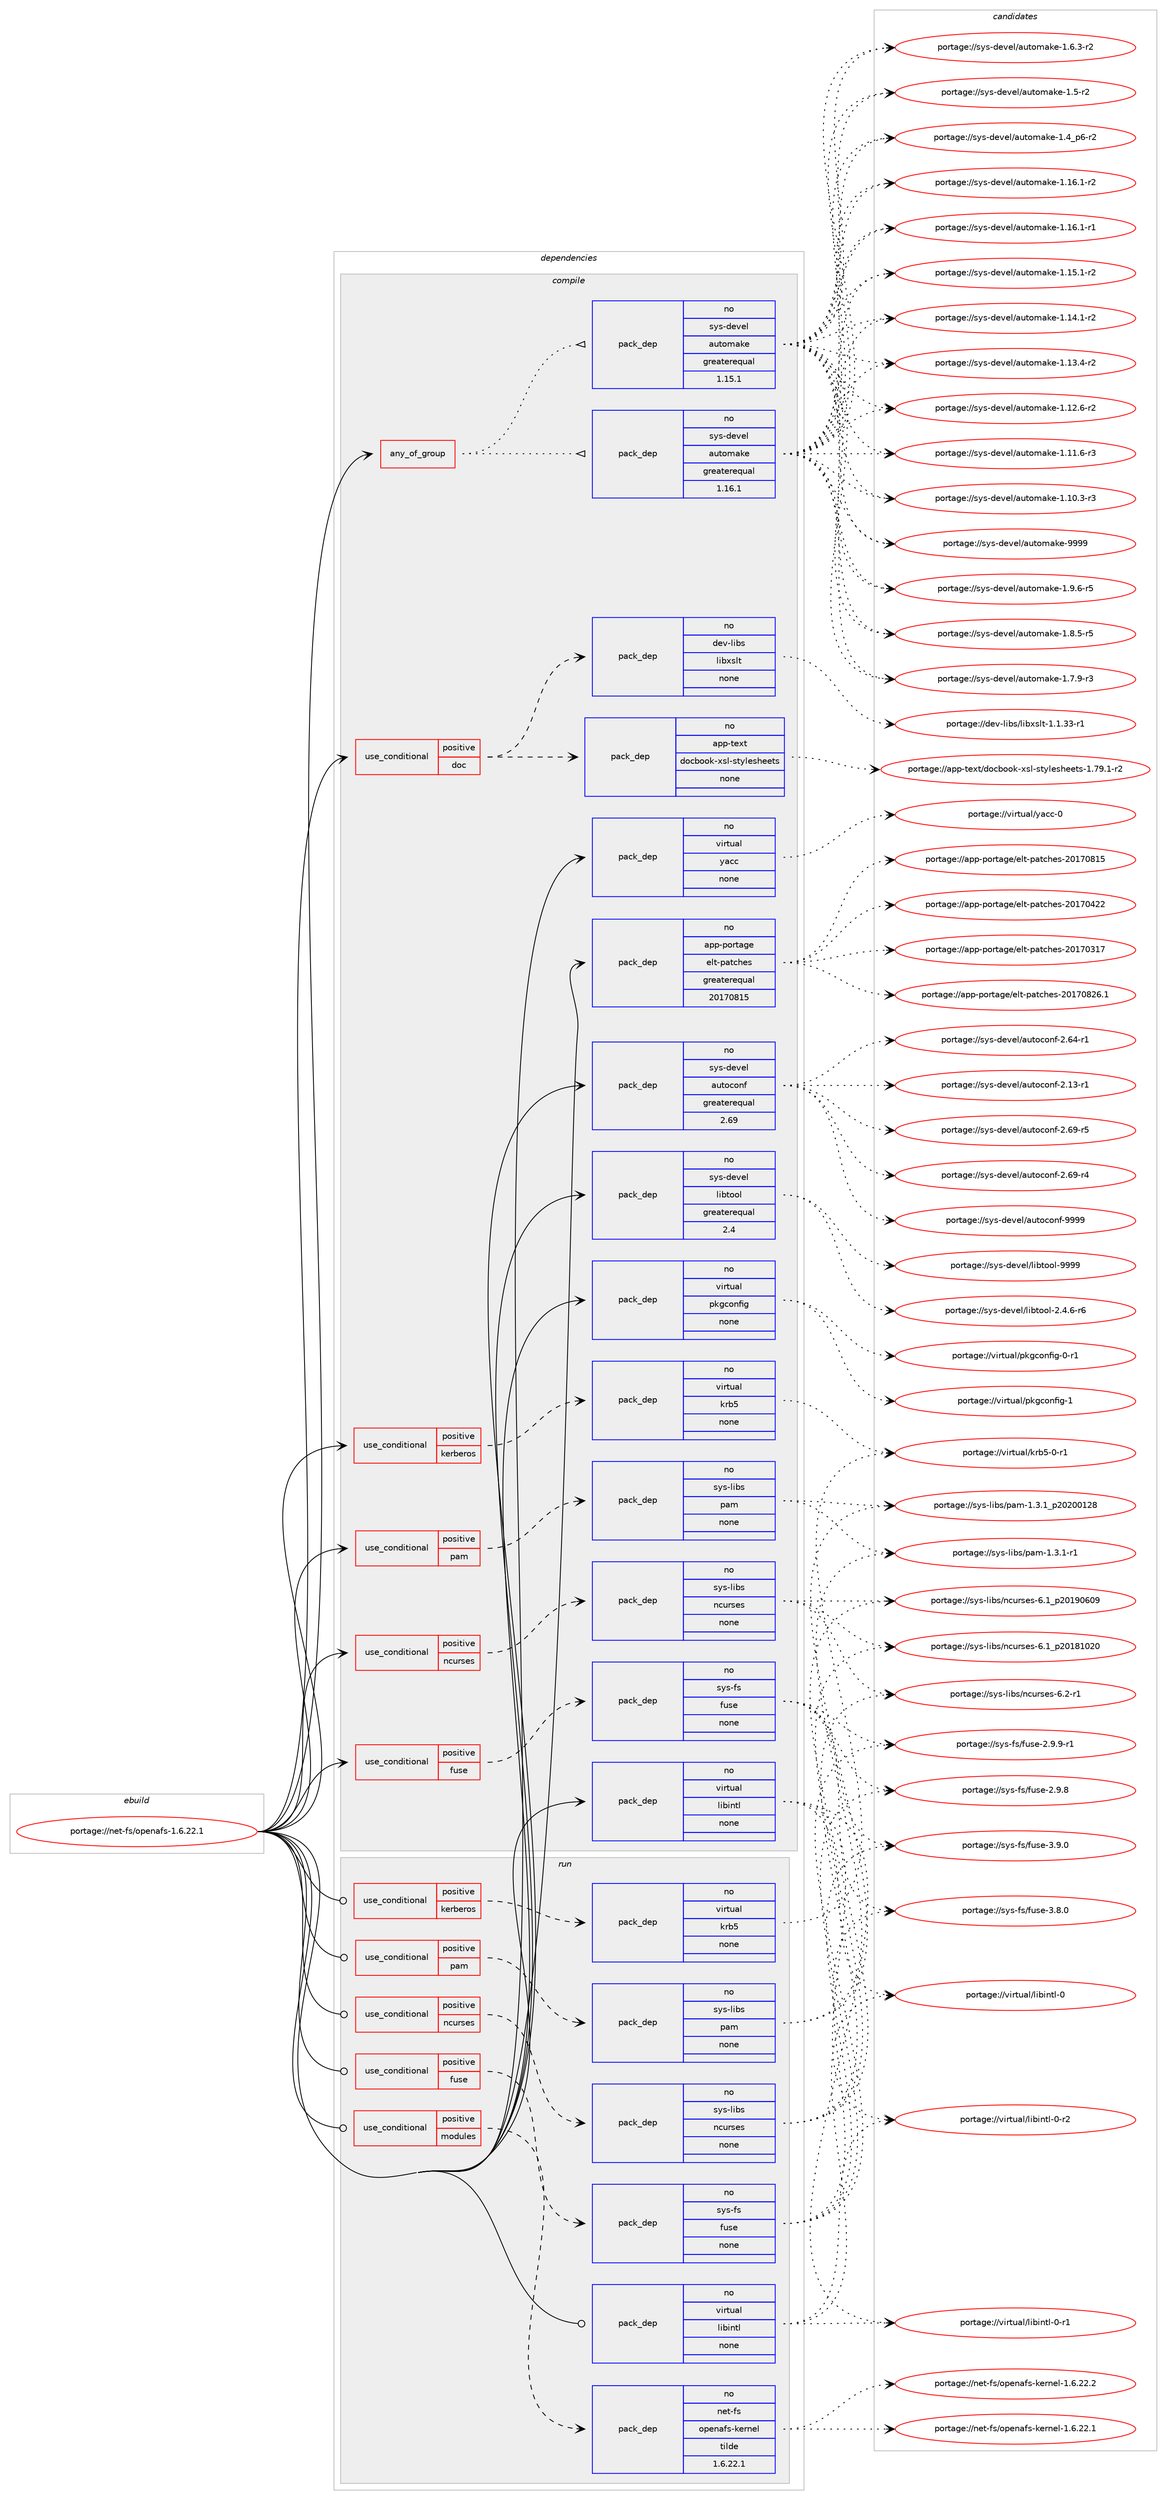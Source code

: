 digraph prolog {

# *************
# Graph options
# *************

newrank=true;
concentrate=true;
compound=true;
graph [rankdir=LR,fontname=Helvetica,fontsize=10,ranksep=1.5];#, ranksep=2.5, nodesep=0.2];
edge  [arrowhead=vee];
node  [fontname=Helvetica,fontsize=10];

# **********
# The ebuild
# **********

subgraph cluster_leftcol {
color=gray;
rank=same;
label=<<i>ebuild</i>>;
id [label="portage://net-fs/openafs-1.6.22.1", color=red, width=4, href="../net-fs/openafs-1.6.22.1.svg"];
}

# ****************
# The dependencies
# ****************

subgraph cluster_midcol {
color=gray;
label=<<i>dependencies</i>>;
subgraph cluster_compile {
fillcolor="#eeeeee";
style=filled;
label=<<i>compile</i>>;
subgraph any1237 {
dependency64011 [label=<<TABLE BORDER="0" CELLBORDER="1" CELLSPACING="0" CELLPADDING="4"><TR><TD CELLPADDING="10">any_of_group</TD></TR></TABLE>>, shape=none, color=red];subgraph pack49706 {
dependency64012 [label=<<TABLE BORDER="0" CELLBORDER="1" CELLSPACING="0" CELLPADDING="4" WIDTH="220"><TR><TD ROWSPAN="6" CELLPADDING="30">pack_dep</TD></TR><TR><TD WIDTH="110">no</TD></TR><TR><TD>sys-devel</TD></TR><TR><TD>automake</TD></TR><TR><TD>greaterequal</TD></TR><TR><TD>1.16.1</TD></TR></TABLE>>, shape=none, color=blue];
}
dependency64011:e -> dependency64012:w [weight=20,style="dotted",arrowhead="oinv"];
subgraph pack49707 {
dependency64013 [label=<<TABLE BORDER="0" CELLBORDER="1" CELLSPACING="0" CELLPADDING="4" WIDTH="220"><TR><TD ROWSPAN="6" CELLPADDING="30">pack_dep</TD></TR><TR><TD WIDTH="110">no</TD></TR><TR><TD>sys-devel</TD></TR><TR><TD>automake</TD></TR><TR><TD>greaterequal</TD></TR><TR><TD>1.15.1</TD></TR></TABLE>>, shape=none, color=blue];
}
dependency64011:e -> dependency64013:w [weight=20,style="dotted",arrowhead="oinv"];
}
id:e -> dependency64011:w [weight=20,style="solid",arrowhead="vee"];
subgraph cond13047 {
dependency64014 [label=<<TABLE BORDER="0" CELLBORDER="1" CELLSPACING="0" CELLPADDING="4"><TR><TD ROWSPAN="3" CELLPADDING="10">use_conditional</TD></TR><TR><TD>positive</TD></TR><TR><TD>doc</TD></TR></TABLE>>, shape=none, color=red];
subgraph pack49708 {
dependency64015 [label=<<TABLE BORDER="0" CELLBORDER="1" CELLSPACING="0" CELLPADDING="4" WIDTH="220"><TR><TD ROWSPAN="6" CELLPADDING="30">pack_dep</TD></TR><TR><TD WIDTH="110">no</TD></TR><TR><TD>app-text</TD></TR><TR><TD>docbook-xsl-stylesheets</TD></TR><TR><TD>none</TD></TR><TR><TD></TD></TR></TABLE>>, shape=none, color=blue];
}
dependency64014:e -> dependency64015:w [weight=20,style="dashed",arrowhead="vee"];
subgraph pack49709 {
dependency64016 [label=<<TABLE BORDER="0" CELLBORDER="1" CELLSPACING="0" CELLPADDING="4" WIDTH="220"><TR><TD ROWSPAN="6" CELLPADDING="30">pack_dep</TD></TR><TR><TD WIDTH="110">no</TD></TR><TR><TD>dev-libs</TD></TR><TR><TD>libxslt</TD></TR><TR><TD>none</TD></TR><TR><TD></TD></TR></TABLE>>, shape=none, color=blue];
}
dependency64014:e -> dependency64016:w [weight=20,style="dashed",arrowhead="vee"];
}
id:e -> dependency64014:w [weight=20,style="solid",arrowhead="vee"];
subgraph cond13048 {
dependency64017 [label=<<TABLE BORDER="0" CELLBORDER="1" CELLSPACING="0" CELLPADDING="4"><TR><TD ROWSPAN="3" CELLPADDING="10">use_conditional</TD></TR><TR><TD>positive</TD></TR><TR><TD>fuse</TD></TR></TABLE>>, shape=none, color=red];
subgraph pack49710 {
dependency64018 [label=<<TABLE BORDER="0" CELLBORDER="1" CELLSPACING="0" CELLPADDING="4" WIDTH="220"><TR><TD ROWSPAN="6" CELLPADDING="30">pack_dep</TD></TR><TR><TD WIDTH="110">no</TD></TR><TR><TD>sys-fs</TD></TR><TR><TD>fuse</TD></TR><TR><TD>none</TD></TR><TR><TD></TD></TR></TABLE>>, shape=none, color=blue];
}
dependency64017:e -> dependency64018:w [weight=20,style="dashed",arrowhead="vee"];
}
id:e -> dependency64017:w [weight=20,style="solid",arrowhead="vee"];
subgraph cond13049 {
dependency64019 [label=<<TABLE BORDER="0" CELLBORDER="1" CELLSPACING="0" CELLPADDING="4"><TR><TD ROWSPAN="3" CELLPADDING="10">use_conditional</TD></TR><TR><TD>positive</TD></TR><TR><TD>kerberos</TD></TR></TABLE>>, shape=none, color=red];
subgraph pack49711 {
dependency64020 [label=<<TABLE BORDER="0" CELLBORDER="1" CELLSPACING="0" CELLPADDING="4" WIDTH="220"><TR><TD ROWSPAN="6" CELLPADDING="30">pack_dep</TD></TR><TR><TD WIDTH="110">no</TD></TR><TR><TD>virtual</TD></TR><TR><TD>krb5</TD></TR><TR><TD>none</TD></TR><TR><TD></TD></TR></TABLE>>, shape=none, color=blue];
}
dependency64019:e -> dependency64020:w [weight=20,style="dashed",arrowhead="vee"];
}
id:e -> dependency64019:w [weight=20,style="solid",arrowhead="vee"];
subgraph cond13050 {
dependency64021 [label=<<TABLE BORDER="0" CELLBORDER="1" CELLSPACING="0" CELLPADDING="4"><TR><TD ROWSPAN="3" CELLPADDING="10">use_conditional</TD></TR><TR><TD>positive</TD></TR><TR><TD>ncurses</TD></TR></TABLE>>, shape=none, color=red];
subgraph pack49712 {
dependency64022 [label=<<TABLE BORDER="0" CELLBORDER="1" CELLSPACING="0" CELLPADDING="4" WIDTH="220"><TR><TD ROWSPAN="6" CELLPADDING="30">pack_dep</TD></TR><TR><TD WIDTH="110">no</TD></TR><TR><TD>sys-libs</TD></TR><TR><TD>ncurses</TD></TR><TR><TD>none</TD></TR><TR><TD></TD></TR></TABLE>>, shape=none, color=blue];
}
dependency64021:e -> dependency64022:w [weight=20,style="dashed",arrowhead="vee"];
}
id:e -> dependency64021:w [weight=20,style="solid",arrowhead="vee"];
subgraph cond13051 {
dependency64023 [label=<<TABLE BORDER="0" CELLBORDER="1" CELLSPACING="0" CELLPADDING="4"><TR><TD ROWSPAN="3" CELLPADDING="10">use_conditional</TD></TR><TR><TD>positive</TD></TR><TR><TD>pam</TD></TR></TABLE>>, shape=none, color=red];
subgraph pack49713 {
dependency64024 [label=<<TABLE BORDER="0" CELLBORDER="1" CELLSPACING="0" CELLPADDING="4" WIDTH="220"><TR><TD ROWSPAN="6" CELLPADDING="30">pack_dep</TD></TR><TR><TD WIDTH="110">no</TD></TR><TR><TD>sys-libs</TD></TR><TR><TD>pam</TD></TR><TR><TD>none</TD></TR><TR><TD></TD></TR></TABLE>>, shape=none, color=blue];
}
dependency64023:e -> dependency64024:w [weight=20,style="dashed",arrowhead="vee"];
}
id:e -> dependency64023:w [weight=20,style="solid",arrowhead="vee"];
subgraph pack49714 {
dependency64025 [label=<<TABLE BORDER="0" CELLBORDER="1" CELLSPACING="0" CELLPADDING="4" WIDTH="220"><TR><TD ROWSPAN="6" CELLPADDING="30">pack_dep</TD></TR><TR><TD WIDTH="110">no</TD></TR><TR><TD>app-portage</TD></TR><TR><TD>elt-patches</TD></TR><TR><TD>greaterequal</TD></TR><TR><TD>20170815</TD></TR></TABLE>>, shape=none, color=blue];
}
id:e -> dependency64025:w [weight=20,style="solid",arrowhead="vee"];
subgraph pack49715 {
dependency64026 [label=<<TABLE BORDER="0" CELLBORDER="1" CELLSPACING="0" CELLPADDING="4" WIDTH="220"><TR><TD ROWSPAN="6" CELLPADDING="30">pack_dep</TD></TR><TR><TD WIDTH="110">no</TD></TR><TR><TD>sys-devel</TD></TR><TR><TD>autoconf</TD></TR><TR><TD>greaterequal</TD></TR><TR><TD>2.69</TD></TR></TABLE>>, shape=none, color=blue];
}
id:e -> dependency64026:w [weight=20,style="solid",arrowhead="vee"];
subgraph pack49716 {
dependency64027 [label=<<TABLE BORDER="0" CELLBORDER="1" CELLSPACING="0" CELLPADDING="4" WIDTH="220"><TR><TD ROWSPAN="6" CELLPADDING="30">pack_dep</TD></TR><TR><TD WIDTH="110">no</TD></TR><TR><TD>sys-devel</TD></TR><TR><TD>libtool</TD></TR><TR><TD>greaterequal</TD></TR><TR><TD>2.4</TD></TR></TABLE>>, shape=none, color=blue];
}
id:e -> dependency64027:w [weight=20,style="solid",arrowhead="vee"];
subgraph pack49717 {
dependency64028 [label=<<TABLE BORDER="0" CELLBORDER="1" CELLSPACING="0" CELLPADDING="4" WIDTH="220"><TR><TD ROWSPAN="6" CELLPADDING="30">pack_dep</TD></TR><TR><TD WIDTH="110">no</TD></TR><TR><TD>virtual</TD></TR><TR><TD>libintl</TD></TR><TR><TD>none</TD></TR><TR><TD></TD></TR></TABLE>>, shape=none, color=blue];
}
id:e -> dependency64028:w [weight=20,style="solid",arrowhead="vee"];
subgraph pack49718 {
dependency64029 [label=<<TABLE BORDER="0" CELLBORDER="1" CELLSPACING="0" CELLPADDING="4" WIDTH="220"><TR><TD ROWSPAN="6" CELLPADDING="30">pack_dep</TD></TR><TR><TD WIDTH="110">no</TD></TR><TR><TD>virtual</TD></TR><TR><TD>pkgconfig</TD></TR><TR><TD>none</TD></TR><TR><TD></TD></TR></TABLE>>, shape=none, color=blue];
}
id:e -> dependency64029:w [weight=20,style="solid",arrowhead="vee"];
subgraph pack49719 {
dependency64030 [label=<<TABLE BORDER="0" CELLBORDER="1" CELLSPACING="0" CELLPADDING="4" WIDTH="220"><TR><TD ROWSPAN="6" CELLPADDING="30">pack_dep</TD></TR><TR><TD WIDTH="110">no</TD></TR><TR><TD>virtual</TD></TR><TR><TD>yacc</TD></TR><TR><TD>none</TD></TR><TR><TD></TD></TR></TABLE>>, shape=none, color=blue];
}
id:e -> dependency64030:w [weight=20,style="solid",arrowhead="vee"];
}
subgraph cluster_compileandrun {
fillcolor="#eeeeee";
style=filled;
label=<<i>compile and run</i>>;
}
subgraph cluster_run {
fillcolor="#eeeeee";
style=filled;
label=<<i>run</i>>;
subgraph cond13052 {
dependency64031 [label=<<TABLE BORDER="0" CELLBORDER="1" CELLSPACING="0" CELLPADDING="4"><TR><TD ROWSPAN="3" CELLPADDING="10">use_conditional</TD></TR><TR><TD>positive</TD></TR><TR><TD>fuse</TD></TR></TABLE>>, shape=none, color=red];
subgraph pack49720 {
dependency64032 [label=<<TABLE BORDER="0" CELLBORDER="1" CELLSPACING="0" CELLPADDING="4" WIDTH="220"><TR><TD ROWSPAN="6" CELLPADDING="30">pack_dep</TD></TR><TR><TD WIDTH="110">no</TD></TR><TR><TD>sys-fs</TD></TR><TR><TD>fuse</TD></TR><TR><TD>none</TD></TR><TR><TD></TD></TR></TABLE>>, shape=none, color=blue];
}
dependency64031:e -> dependency64032:w [weight=20,style="dashed",arrowhead="vee"];
}
id:e -> dependency64031:w [weight=20,style="solid",arrowhead="odot"];
subgraph cond13053 {
dependency64033 [label=<<TABLE BORDER="0" CELLBORDER="1" CELLSPACING="0" CELLPADDING="4"><TR><TD ROWSPAN="3" CELLPADDING="10">use_conditional</TD></TR><TR><TD>positive</TD></TR><TR><TD>kerberos</TD></TR></TABLE>>, shape=none, color=red];
subgraph pack49721 {
dependency64034 [label=<<TABLE BORDER="0" CELLBORDER="1" CELLSPACING="0" CELLPADDING="4" WIDTH="220"><TR><TD ROWSPAN="6" CELLPADDING="30">pack_dep</TD></TR><TR><TD WIDTH="110">no</TD></TR><TR><TD>virtual</TD></TR><TR><TD>krb5</TD></TR><TR><TD>none</TD></TR><TR><TD></TD></TR></TABLE>>, shape=none, color=blue];
}
dependency64033:e -> dependency64034:w [weight=20,style="dashed",arrowhead="vee"];
}
id:e -> dependency64033:w [weight=20,style="solid",arrowhead="odot"];
subgraph cond13054 {
dependency64035 [label=<<TABLE BORDER="0" CELLBORDER="1" CELLSPACING="0" CELLPADDING="4"><TR><TD ROWSPAN="3" CELLPADDING="10">use_conditional</TD></TR><TR><TD>positive</TD></TR><TR><TD>modules</TD></TR></TABLE>>, shape=none, color=red];
subgraph pack49722 {
dependency64036 [label=<<TABLE BORDER="0" CELLBORDER="1" CELLSPACING="0" CELLPADDING="4" WIDTH="220"><TR><TD ROWSPAN="6" CELLPADDING="30">pack_dep</TD></TR><TR><TD WIDTH="110">no</TD></TR><TR><TD>net-fs</TD></TR><TR><TD>openafs-kernel</TD></TR><TR><TD>tilde</TD></TR><TR><TD>1.6.22.1</TD></TR></TABLE>>, shape=none, color=blue];
}
dependency64035:e -> dependency64036:w [weight=20,style="dashed",arrowhead="vee"];
}
id:e -> dependency64035:w [weight=20,style="solid",arrowhead="odot"];
subgraph cond13055 {
dependency64037 [label=<<TABLE BORDER="0" CELLBORDER="1" CELLSPACING="0" CELLPADDING="4"><TR><TD ROWSPAN="3" CELLPADDING="10">use_conditional</TD></TR><TR><TD>positive</TD></TR><TR><TD>ncurses</TD></TR></TABLE>>, shape=none, color=red];
subgraph pack49723 {
dependency64038 [label=<<TABLE BORDER="0" CELLBORDER="1" CELLSPACING="0" CELLPADDING="4" WIDTH="220"><TR><TD ROWSPAN="6" CELLPADDING="30">pack_dep</TD></TR><TR><TD WIDTH="110">no</TD></TR><TR><TD>sys-libs</TD></TR><TR><TD>ncurses</TD></TR><TR><TD>none</TD></TR><TR><TD></TD></TR></TABLE>>, shape=none, color=blue];
}
dependency64037:e -> dependency64038:w [weight=20,style="dashed",arrowhead="vee"];
}
id:e -> dependency64037:w [weight=20,style="solid",arrowhead="odot"];
subgraph cond13056 {
dependency64039 [label=<<TABLE BORDER="0" CELLBORDER="1" CELLSPACING="0" CELLPADDING="4"><TR><TD ROWSPAN="3" CELLPADDING="10">use_conditional</TD></TR><TR><TD>positive</TD></TR><TR><TD>pam</TD></TR></TABLE>>, shape=none, color=red];
subgraph pack49724 {
dependency64040 [label=<<TABLE BORDER="0" CELLBORDER="1" CELLSPACING="0" CELLPADDING="4" WIDTH="220"><TR><TD ROWSPAN="6" CELLPADDING="30">pack_dep</TD></TR><TR><TD WIDTH="110">no</TD></TR><TR><TD>sys-libs</TD></TR><TR><TD>pam</TD></TR><TR><TD>none</TD></TR><TR><TD></TD></TR></TABLE>>, shape=none, color=blue];
}
dependency64039:e -> dependency64040:w [weight=20,style="dashed",arrowhead="vee"];
}
id:e -> dependency64039:w [weight=20,style="solid",arrowhead="odot"];
subgraph pack49725 {
dependency64041 [label=<<TABLE BORDER="0" CELLBORDER="1" CELLSPACING="0" CELLPADDING="4" WIDTH="220"><TR><TD ROWSPAN="6" CELLPADDING="30">pack_dep</TD></TR><TR><TD WIDTH="110">no</TD></TR><TR><TD>virtual</TD></TR><TR><TD>libintl</TD></TR><TR><TD>none</TD></TR><TR><TD></TD></TR></TABLE>>, shape=none, color=blue];
}
id:e -> dependency64041:w [weight=20,style="solid",arrowhead="odot"];
}
}

# **************
# The candidates
# **************

subgraph cluster_choices {
rank=same;
color=gray;
label=<<i>candidates</i>>;

subgraph choice49706 {
color=black;
nodesep=1;
choice115121115451001011181011084797117116111109971071014557575757 [label="portage://sys-devel/automake-9999", color=red, width=4,href="../sys-devel/automake-9999.svg"];
choice115121115451001011181011084797117116111109971071014549465746544511453 [label="portage://sys-devel/automake-1.9.6-r5", color=red, width=4,href="../sys-devel/automake-1.9.6-r5.svg"];
choice115121115451001011181011084797117116111109971071014549465646534511453 [label="portage://sys-devel/automake-1.8.5-r5", color=red, width=4,href="../sys-devel/automake-1.8.5-r5.svg"];
choice115121115451001011181011084797117116111109971071014549465546574511451 [label="portage://sys-devel/automake-1.7.9-r3", color=red, width=4,href="../sys-devel/automake-1.7.9-r3.svg"];
choice115121115451001011181011084797117116111109971071014549465446514511450 [label="portage://sys-devel/automake-1.6.3-r2", color=red, width=4,href="../sys-devel/automake-1.6.3-r2.svg"];
choice11512111545100101118101108479711711611110997107101454946534511450 [label="portage://sys-devel/automake-1.5-r2", color=red, width=4,href="../sys-devel/automake-1.5-r2.svg"];
choice115121115451001011181011084797117116111109971071014549465295112544511450 [label="portage://sys-devel/automake-1.4_p6-r2", color=red, width=4,href="../sys-devel/automake-1.4_p6-r2.svg"];
choice11512111545100101118101108479711711611110997107101454946495446494511450 [label="portage://sys-devel/automake-1.16.1-r2", color=red, width=4,href="../sys-devel/automake-1.16.1-r2.svg"];
choice11512111545100101118101108479711711611110997107101454946495446494511449 [label="portage://sys-devel/automake-1.16.1-r1", color=red, width=4,href="../sys-devel/automake-1.16.1-r1.svg"];
choice11512111545100101118101108479711711611110997107101454946495346494511450 [label="portage://sys-devel/automake-1.15.1-r2", color=red, width=4,href="../sys-devel/automake-1.15.1-r2.svg"];
choice11512111545100101118101108479711711611110997107101454946495246494511450 [label="portage://sys-devel/automake-1.14.1-r2", color=red, width=4,href="../sys-devel/automake-1.14.1-r2.svg"];
choice11512111545100101118101108479711711611110997107101454946495146524511450 [label="portage://sys-devel/automake-1.13.4-r2", color=red, width=4,href="../sys-devel/automake-1.13.4-r2.svg"];
choice11512111545100101118101108479711711611110997107101454946495046544511450 [label="portage://sys-devel/automake-1.12.6-r2", color=red, width=4,href="../sys-devel/automake-1.12.6-r2.svg"];
choice11512111545100101118101108479711711611110997107101454946494946544511451 [label="portage://sys-devel/automake-1.11.6-r3", color=red, width=4,href="../sys-devel/automake-1.11.6-r3.svg"];
choice11512111545100101118101108479711711611110997107101454946494846514511451 [label="portage://sys-devel/automake-1.10.3-r3", color=red, width=4,href="../sys-devel/automake-1.10.3-r3.svg"];
dependency64012:e -> choice115121115451001011181011084797117116111109971071014557575757:w [style=dotted,weight="100"];
dependency64012:e -> choice115121115451001011181011084797117116111109971071014549465746544511453:w [style=dotted,weight="100"];
dependency64012:e -> choice115121115451001011181011084797117116111109971071014549465646534511453:w [style=dotted,weight="100"];
dependency64012:e -> choice115121115451001011181011084797117116111109971071014549465546574511451:w [style=dotted,weight="100"];
dependency64012:e -> choice115121115451001011181011084797117116111109971071014549465446514511450:w [style=dotted,weight="100"];
dependency64012:e -> choice11512111545100101118101108479711711611110997107101454946534511450:w [style=dotted,weight="100"];
dependency64012:e -> choice115121115451001011181011084797117116111109971071014549465295112544511450:w [style=dotted,weight="100"];
dependency64012:e -> choice11512111545100101118101108479711711611110997107101454946495446494511450:w [style=dotted,weight="100"];
dependency64012:e -> choice11512111545100101118101108479711711611110997107101454946495446494511449:w [style=dotted,weight="100"];
dependency64012:e -> choice11512111545100101118101108479711711611110997107101454946495346494511450:w [style=dotted,weight="100"];
dependency64012:e -> choice11512111545100101118101108479711711611110997107101454946495246494511450:w [style=dotted,weight="100"];
dependency64012:e -> choice11512111545100101118101108479711711611110997107101454946495146524511450:w [style=dotted,weight="100"];
dependency64012:e -> choice11512111545100101118101108479711711611110997107101454946495046544511450:w [style=dotted,weight="100"];
dependency64012:e -> choice11512111545100101118101108479711711611110997107101454946494946544511451:w [style=dotted,weight="100"];
dependency64012:e -> choice11512111545100101118101108479711711611110997107101454946494846514511451:w [style=dotted,weight="100"];
}
subgraph choice49707 {
color=black;
nodesep=1;
choice115121115451001011181011084797117116111109971071014557575757 [label="portage://sys-devel/automake-9999", color=red, width=4,href="../sys-devel/automake-9999.svg"];
choice115121115451001011181011084797117116111109971071014549465746544511453 [label="portage://sys-devel/automake-1.9.6-r5", color=red, width=4,href="../sys-devel/automake-1.9.6-r5.svg"];
choice115121115451001011181011084797117116111109971071014549465646534511453 [label="portage://sys-devel/automake-1.8.5-r5", color=red, width=4,href="../sys-devel/automake-1.8.5-r5.svg"];
choice115121115451001011181011084797117116111109971071014549465546574511451 [label="portage://sys-devel/automake-1.7.9-r3", color=red, width=4,href="../sys-devel/automake-1.7.9-r3.svg"];
choice115121115451001011181011084797117116111109971071014549465446514511450 [label="portage://sys-devel/automake-1.6.3-r2", color=red, width=4,href="../sys-devel/automake-1.6.3-r2.svg"];
choice11512111545100101118101108479711711611110997107101454946534511450 [label="portage://sys-devel/automake-1.5-r2", color=red, width=4,href="../sys-devel/automake-1.5-r2.svg"];
choice115121115451001011181011084797117116111109971071014549465295112544511450 [label="portage://sys-devel/automake-1.4_p6-r2", color=red, width=4,href="../sys-devel/automake-1.4_p6-r2.svg"];
choice11512111545100101118101108479711711611110997107101454946495446494511450 [label="portage://sys-devel/automake-1.16.1-r2", color=red, width=4,href="../sys-devel/automake-1.16.1-r2.svg"];
choice11512111545100101118101108479711711611110997107101454946495446494511449 [label="portage://sys-devel/automake-1.16.1-r1", color=red, width=4,href="../sys-devel/automake-1.16.1-r1.svg"];
choice11512111545100101118101108479711711611110997107101454946495346494511450 [label="portage://sys-devel/automake-1.15.1-r2", color=red, width=4,href="../sys-devel/automake-1.15.1-r2.svg"];
choice11512111545100101118101108479711711611110997107101454946495246494511450 [label="portage://sys-devel/automake-1.14.1-r2", color=red, width=4,href="../sys-devel/automake-1.14.1-r2.svg"];
choice11512111545100101118101108479711711611110997107101454946495146524511450 [label="portage://sys-devel/automake-1.13.4-r2", color=red, width=4,href="../sys-devel/automake-1.13.4-r2.svg"];
choice11512111545100101118101108479711711611110997107101454946495046544511450 [label="portage://sys-devel/automake-1.12.6-r2", color=red, width=4,href="../sys-devel/automake-1.12.6-r2.svg"];
choice11512111545100101118101108479711711611110997107101454946494946544511451 [label="portage://sys-devel/automake-1.11.6-r3", color=red, width=4,href="../sys-devel/automake-1.11.6-r3.svg"];
choice11512111545100101118101108479711711611110997107101454946494846514511451 [label="portage://sys-devel/automake-1.10.3-r3", color=red, width=4,href="../sys-devel/automake-1.10.3-r3.svg"];
dependency64013:e -> choice115121115451001011181011084797117116111109971071014557575757:w [style=dotted,weight="100"];
dependency64013:e -> choice115121115451001011181011084797117116111109971071014549465746544511453:w [style=dotted,weight="100"];
dependency64013:e -> choice115121115451001011181011084797117116111109971071014549465646534511453:w [style=dotted,weight="100"];
dependency64013:e -> choice115121115451001011181011084797117116111109971071014549465546574511451:w [style=dotted,weight="100"];
dependency64013:e -> choice115121115451001011181011084797117116111109971071014549465446514511450:w [style=dotted,weight="100"];
dependency64013:e -> choice11512111545100101118101108479711711611110997107101454946534511450:w [style=dotted,weight="100"];
dependency64013:e -> choice115121115451001011181011084797117116111109971071014549465295112544511450:w [style=dotted,weight="100"];
dependency64013:e -> choice11512111545100101118101108479711711611110997107101454946495446494511450:w [style=dotted,weight="100"];
dependency64013:e -> choice11512111545100101118101108479711711611110997107101454946495446494511449:w [style=dotted,weight="100"];
dependency64013:e -> choice11512111545100101118101108479711711611110997107101454946495346494511450:w [style=dotted,weight="100"];
dependency64013:e -> choice11512111545100101118101108479711711611110997107101454946495246494511450:w [style=dotted,weight="100"];
dependency64013:e -> choice11512111545100101118101108479711711611110997107101454946495146524511450:w [style=dotted,weight="100"];
dependency64013:e -> choice11512111545100101118101108479711711611110997107101454946495046544511450:w [style=dotted,weight="100"];
dependency64013:e -> choice11512111545100101118101108479711711611110997107101454946494946544511451:w [style=dotted,weight="100"];
dependency64013:e -> choice11512111545100101118101108479711711611110997107101454946494846514511451:w [style=dotted,weight="100"];
}
subgraph choice49708 {
color=black;
nodesep=1;
choice97112112451161011201164710011199981111111074512011510845115116121108101115104101101116115454946555746494511450 [label="portage://app-text/docbook-xsl-stylesheets-1.79.1-r2", color=red, width=4,href="../app-text/docbook-xsl-stylesheets-1.79.1-r2.svg"];
dependency64015:e -> choice97112112451161011201164710011199981111111074512011510845115116121108101115104101101116115454946555746494511450:w [style=dotted,weight="100"];
}
subgraph choice49709 {
color=black;
nodesep=1;
choice10010111845108105981154710810598120115108116454946494651514511449 [label="portage://dev-libs/libxslt-1.1.33-r1", color=red, width=4,href="../dev-libs/libxslt-1.1.33-r1.svg"];
dependency64016:e -> choice10010111845108105981154710810598120115108116454946494651514511449:w [style=dotted,weight="100"];
}
subgraph choice49710 {
color=black;
nodesep=1;
choice1151211154510211547102117115101455146574648 [label="portage://sys-fs/fuse-3.9.0", color=red, width=4,href="../sys-fs/fuse-3.9.0.svg"];
choice1151211154510211547102117115101455146564648 [label="portage://sys-fs/fuse-3.8.0", color=red, width=4,href="../sys-fs/fuse-3.8.0.svg"];
choice11512111545102115471021171151014550465746574511449 [label="portage://sys-fs/fuse-2.9.9-r1", color=red, width=4,href="../sys-fs/fuse-2.9.9-r1.svg"];
choice1151211154510211547102117115101455046574656 [label="portage://sys-fs/fuse-2.9.8", color=red, width=4,href="../sys-fs/fuse-2.9.8.svg"];
dependency64018:e -> choice1151211154510211547102117115101455146574648:w [style=dotted,weight="100"];
dependency64018:e -> choice1151211154510211547102117115101455146564648:w [style=dotted,weight="100"];
dependency64018:e -> choice11512111545102115471021171151014550465746574511449:w [style=dotted,weight="100"];
dependency64018:e -> choice1151211154510211547102117115101455046574656:w [style=dotted,weight="100"];
}
subgraph choice49711 {
color=black;
nodesep=1;
choice1181051141161179710847107114985345484511449 [label="portage://virtual/krb5-0-r1", color=red, width=4,href="../virtual/krb5-0-r1.svg"];
dependency64020:e -> choice1181051141161179710847107114985345484511449:w [style=dotted,weight="100"];
}
subgraph choice49712 {
color=black;
nodesep=1;
choice11512111545108105981154711099117114115101115455446504511449 [label="portage://sys-libs/ncurses-6.2-r1", color=red, width=4,href="../sys-libs/ncurses-6.2-r1.svg"];
choice1151211154510810598115471109911711411510111545544649951125048495748544857 [label="portage://sys-libs/ncurses-6.1_p20190609", color=red, width=4,href="../sys-libs/ncurses-6.1_p20190609.svg"];
choice1151211154510810598115471109911711411510111545544649951125048495649485048 [label="portage://sys-libs/ncurses-6.1_p20181020", color=red, width=4,href="../sys-libs/ncurses-6.1_p20181020.svg"];
dependency64022:e -> choice11512111545108105981154711099117114115101115455446504511449:w [style=dotted,weight="100"];
dependency64022:e -> choice1151211154510810598115471109911711411510111545544649951125048495748544857:w [style=dotted,weight="100"];
dependency64022:e -> choice1151211154510810598115471109911711411510111545544649951125048495649485048:w [style=dotted,weight="100"];
}
subgraph choice49713 {
color=black;
nodesep=1;
choice11512111545108105981154711297109454946514649951125048504848495056 [label="portage://sys-libs/pam-1.3.1_p20200128", color=red, width=4,href="../sys-libs/pam-1.3.1_p20200128.svg"];
choice115121115451081059811547112971094549465146494511449 [label="portage://sys-libs/pam-1.3.1-r1", color=red, width=4,href="../sys-libs/pam-1.3.1-r1.svg"];
dependency64024:e -> choice11512111545108105981154711297109454946514649951125048504848495056:w [style=dotted,weight="100"];
dependency64024:e -> choice115121115451081059811547112971094549465146494511449:w [style=dotted,weight="100"];
}
subgraph choice49714 {
color=black;
nodesep=1;
choice971121124511211111411697103101471011081164511297116991041011154550484955485650544649 [label="portage://app-portage/elt-patches-20170826.1", color=red, width=4,href="../app-portage/elt-patches-20170826.1.svg"];
choice97112112451121111141169710310147101108116451129711699104101115455048495548564953 [label="portage://app-portage/elt-patches-20170815", color=red, width=4,href="../app-portage/elt-patches-20170815.svg"];
choice97112112451121111141169710310147101108116451129711699104101115455048495548525050 [label="portage://app-portage/elt-patches-20170422", color=red, width=4,href="../app-portage/elt-patches-20170422.svg"];
choice97112112451121111141169710310147101108116451129711699104101115455048495548514955 [label="portage://app-portage/elt-patches-20170317", color=red, width=4,href="../app-portage/elt-patches-20170317.svg"];
dependency64025:e -> choice971121124511211111411697103101471011081164511297116991041011154550484955485650544649:w [style=dotted,weight="100"];
dependency64025:e -> choice97112112451121111141169710310147101108116451129711699104101115455048495548564953:w [style=dotted,weight="100"];
dependency64025:e -> choice97112112451121111141169710310147101108116451129711699104101115455048495548525050:w [style=dotted,weight="100"];
dependency64025:e -> choice97112112451121111141169710310147101108116451129711699104101115455048495548514955:w [style=dotted,weight="100"];
}
subgraph choice49715 {
color=black;
nodesep=1;
choice115121115451001011181011084797117116111991111101024557575757 [label="portage://sys-devel/autoconf-9999", color=red, width=4,href="../sys-devel/autoconf-9999.svg"];
choice1151211154510010111810110847971171161119911111010245504654574511453 [label="portage://sys-devel/autoconf-2.69-r5", color=red, width=4,href="../sys-devel/autoconf-2.69-r5.svg"];
choice1151211154510010111810110847971171161119911111010245504654574511452 [label="portage://sys-devel/autoconf-2.69-r4", color=red, width=4,href="../sys-devel/autoconf-2.69-r4.svg"];
choice1151211154510010111810110847971171161119911111010245504654524511449 [label="portage://sys-devel/autoconf-2.64-r1", color=red, width=4,href="../sys-devel/autoconf-2.64-r1.svg"];
choice1151211154510010111810110847971171161119911111010245504649514511449 [label="portage://sys-devel/autoconf-2.13-r1", color=red, width=4,href="../sys-devel/autoconf-2.13-r1.svg"];
dependency64026:e -> choice115121115451001011181011084797117116111991111101024557575757:w [style=dotted,weight="100"];
dependency64026:e -> choice1151211154510010111810110847971171161119911111010245504654574511453:w [style=dotted,weight="100"];
dependency64026:e -> choice1151211154510010111810110847971171161119911111010245504654574511452:w [style=dotted,weight="100"];
dependency64026:e -> choice1151211154510010111810110847971171161119911111010245504654524511449:w [style=dotted,weight="100"];
dependency64026:e -> choice1151211154510010111810110847971171161119911111010245504649514511449:w [style=dotted,weight="100"];
}
subgraph choice49716 {
color=black;
nodesep=1;
choice1151211154510010111810110847108105981161111111084557575757 [label="portage://sys-devel/libtool-9999", color=red, width=4,href="../sys-devel/libtool-9999.svg"];
choice1151211154510010111810110847108105981161111111084550465246544511454 [label="portage://sys-devel/libtool-2.4.6-r6", color=red, width=4,href="../sys-devel/libtool-2.4.6-r6.svg"];
dependency64027:e -> choice1151211154510010111810110847108105981161111111084557575757:w [style=dotted,weight="100"];
dependency64027:e -> choice1151211154510010111810110847108105981161111111084550465246544511454:w [style=dotted,weight="100"];
}
subgraph choice49717 {
color=black;
nodesep=1;
choice11810511411611797108471081059810511011610845484511450 [label="portage://virtual/libintl-0-r2", color=red, width=4,href="../virtual/libintl-0-r2.svg"];
choice11810511411611797108471081059810511011610845484511449 [label="portage://virtual/libintl-0-r1", color=red, width=4,href="../virtual/libintl-0-r1.svg"];
choice1181051141161179710847108105981051101161084548 [label="portage://virtual/libintl-0", color=red, width=4,href="../virtual/libintl-0.svg"];
dependency64028:e -> choice11810511411611797108471081059810511011610845484511450:w [style=dotted,weight="100"];
dependency64028:e -> choice11810511411611797108471081059810511011610845484511449:w [style=dotted,weight="100"];
dependency64028:e -> choice1181051141161179710847108105981051101161084548:w [style=dotted,weight="100"];
}
subgraph choice49718 {
color=black;
nodesep=1;
choice1181051141161179710847112107103991111101021051034549 [label="portage://virtual/pkgconfig-1", color=red, width=4,href="../virtual/pkgconfig-1.svg"];
choice11810511411611797108471121071039911111010210510345484511449 [label="portage://virtual/pkgconfig-0-r1", color=red, width=4,href="../virtual/pkgconfig-0-r1.svg"];
dependency64029:e -> choice1181051141161179710847112107103991111101021051034549:w [style=dotted,weight="100"];
dependency64029:e -> choice11810511411611797108471121071039911111010210510345484511449:w [style=dotted,weight="100"];
}
subgraph choice49719 {
color=black;
nodesep=1;
choice11810511411611797108471219799994548 [label="portage://virtual/yacc-0", color=red, width=4,href="../virtual/yacc-0.svg"];
dependency64030:e -> choice11810511411611797108471219799994548:w [style=dotted,weight="100"];
}
subgraph choice49720 {
color=black;
nodesep=1;
choice1151211154510211547102117115101455146574648 [label="portage://sys-fs/fuse-3.9.0", color=red, width=4,href="../sys-fs/fuse-3.9.0.svg"];
choice1151211154510211547102117115101455146564648 [label="portage://sys-fs/fuse-3.8.0", color=red, width=4,href="../sys-fs/fuse-3.8.0.svg"];
choice11512111545102115471021171151014550465746574511449 [label="portage://sys-fs/fuse-2.9.9-r1", color=red, width=4,href="../sys-fs/fuse-2.9.9-r1.svg"];
choice1151211154510211547102117115101455046574656 [label="portage://sys-fs/fuse-2.9.8", color=red, width=4,href="../sys-fs/fuse-2.9.8.svg"];
dependency64032:e -> choice1151211154510211547102117115101455146574648:w [style=dotted,weight="100"];
dependency64032:e -> choice1151211154510211547102117115101455146564648:w [style=dotted,weight="100"];
dependency64032:e -> choice11512111545102115471021171151014550465746574511449:w [style=dotted,weight="100"];
dependency64032:e -> choice1151211154510211547102117115101455046574656:w [style=dotted,weight="100"];
}
subgraph choice49721 {
color=black;
nodesep=1;
choice1181051141161179710847107114985345484511449 [label="portage://virtual/krb5-0-r1", color=red, width=4,href="../virtual/krb5-0-r1.svg"];
dependency64034:e -> choice1181051141161179710847107114985345484511449:w [style=dotted,weight="100"];
}
subgraph choice49722 {
color=black;
nodesep=1;
choice11010111645102115471111121011109710211545107101114110101108454946544650504650 [label="portage://net-fs/openafs-kernel-1.6.22.2", color=red, width=4,href="../net-fs/openafs-kernel-1.6.22.2.svg"];
choice11010111645102115471111121011109710211545107101114110101108454946544650504649 [label="portage://net-fs/openafs-kernel-1.6.22.1", color=red, width=4,href="../net-fs/openafs-kernel-1.6.22.1.svg"];
dependency64036:e -> choice11010111645102115471111121011109710211545107101114110101108454946544650504650:w [style=dotted,weight="100"];
dependency64036:e -> choice11010111645102115471111121011109710211545107101114110101108454946544650504649:w [style=dotted,weight="100"];
}
subgraph choice49723 {
color=black;
nodesep=1;
choice11512111545108105981154711099117114115101115455446504511449 [label="portage://sys-libs/ncurses-6.2-r1", color=red, width=4,href="../sys-libs/ncurses-6.2-r1.svg"];
choice1151211154510810598115471109911711411510111545544649951125048495748544857 [label="portage://sys-libs/ncurses-6.1_p20190609", color=red, width=4,href="../sys-libs/ncurses-6.1_p20190609.svg"];
choice1151211154510810598115471109911711411510111545544649951125048495649485048 [label="portage://sys-libs/ncurses-6.1_p20181020", color=red, width=4,href="../sys-libs/ncurses-6.1_p20181020.svg"];
dependency64038:e -> choice11512111545108105981154711099117114115101115455446504511449:w [style=dotted,weight="100"];
dependency64038:e -> choice1151211154510810598115471109911711411510111545544649951125048495748544857:w [style=dotted,weight="100"];
dependency64038:e -> choice1151211154510810598115471109911711411510111545544649951125048495649485048:w [style=dotted,weight="100"];
}
subgraph choice49724 {
color=black;
nodesep=1;
choice11512111545108105981154711297109454946514649951125048504848495056 [label="portage://sys-libs/pam-1.3.1_p20200128", color=red, width=4,href="../sys-libs/pam-1.3.1_p20200128.svg"];
choice115121115451081059811547112971094549465146494511449 [label="portage://sys-libs/pam-1.3.1-r1", color=red, width=4,href="../sys-libs/pam-1.3.1-r1.svg"];
dependency64040:e -> choice11512111545108105981154711297109454946514649951125048504848495056:w [style=dotted,weight="100"];
dependency64040:e -> choice115121115451081059811547112971094549465146494511449:w [style=dotted,weight="100"];
}
subgraph choice49725 {
color=black;
nodesep=1;
choice11810511411611797108471081059810511011610845484511450 [label="portage://virtual/libintl-0-r2", color=red, width=4,href="../virtual/libintl-0-r2.svg"];
choice11810511411611797108471081059810511011610845484511449 [label="portage://virtual/libintl-0-r1", color=red, width=4,href="../virtual/libintl-0-r1.svg"];
choice1181051141161179710847108105981051101161084548 [label="portage://virtual/libintl-0", color=red, width=4,href="../virtual/libintl-0.svg"];
dependency64041:e -> choice11810511411611797108471081059810511011610845484511450:w [style=dotted,weight="100"];
dependency64041:e -> choice11810511411611797108471081059810511011610845484511449:w [style=dotted,weight="100"];
dependency64041:e -> choice1181051141161179710847108105981051101161084548:w [style=dotted,weight="100"];
}
}

}
